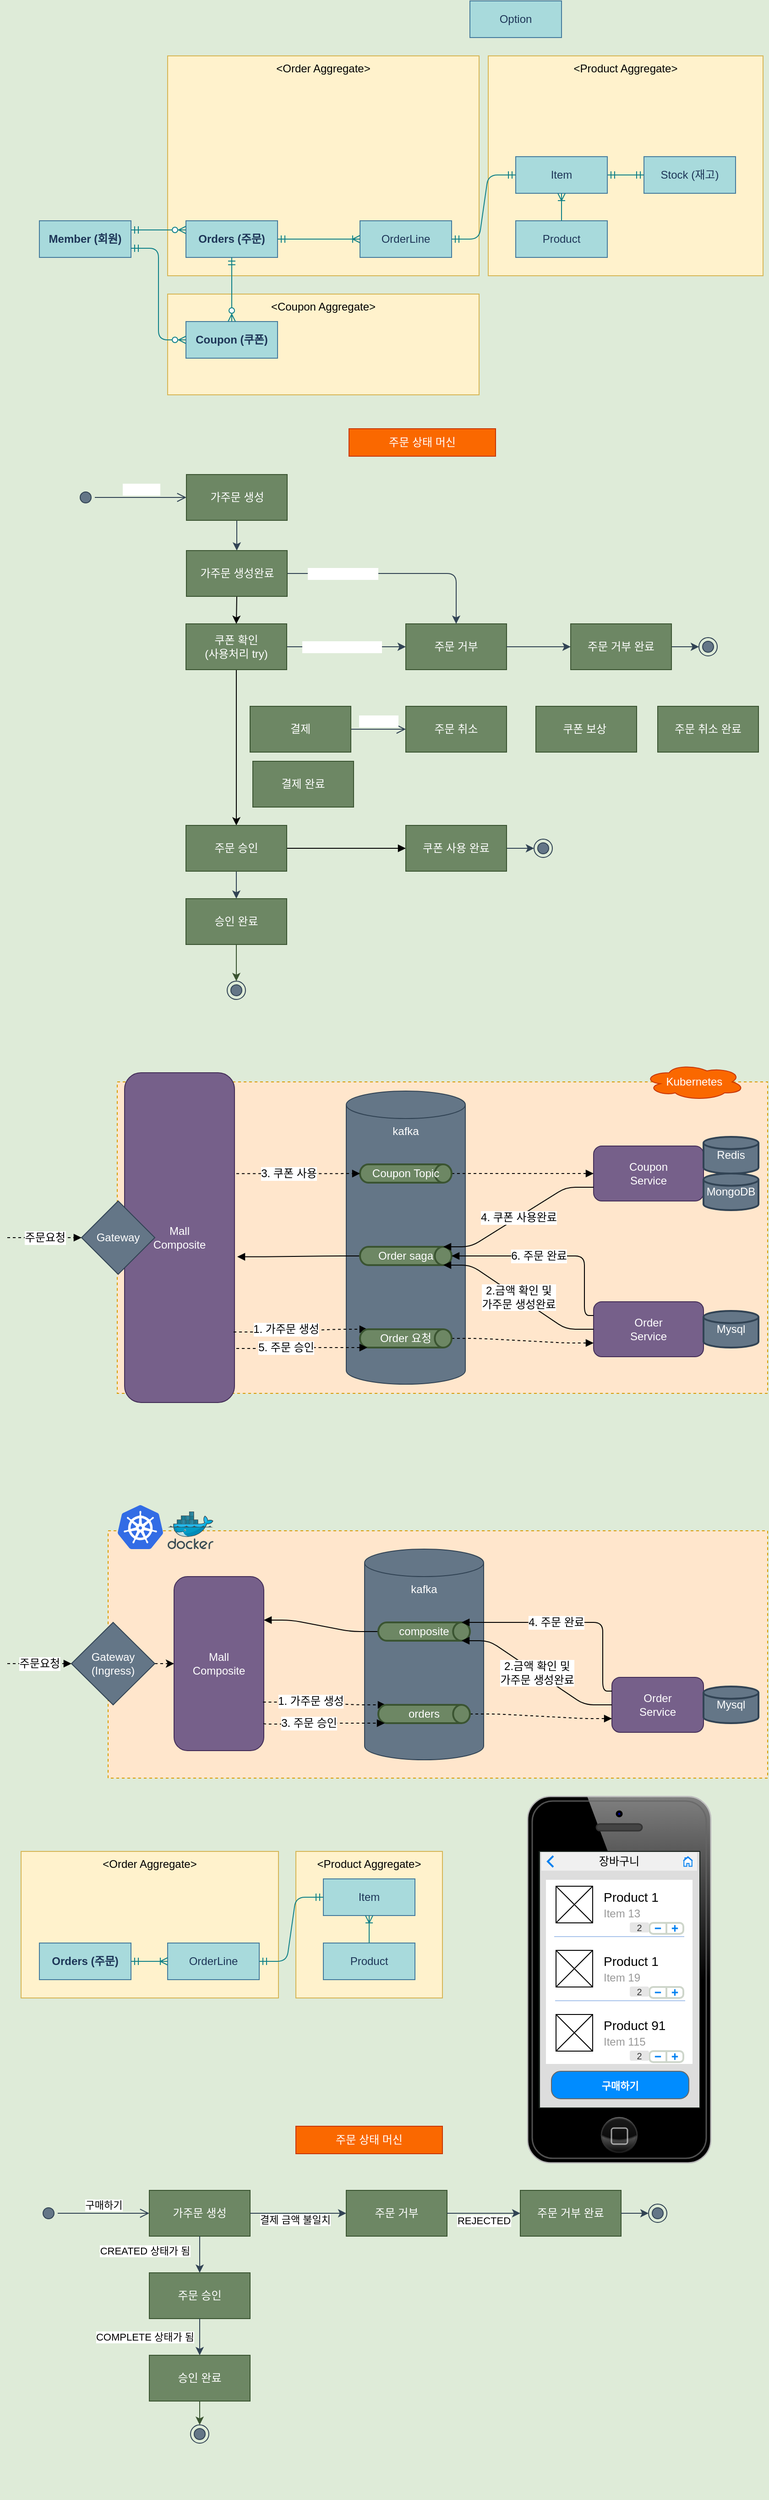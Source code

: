 <mxfile version="13.9.9" type="device"><diagram id="R2lEEEUBdFMjLlhIrx00" name="Page-1"><mxGraphModel dx="1086" dy="846" grid="1" gridSize="10" guides="1" tooltips="1" connect="1" arrows="1" fold="1" page="1" pageScale="1" pageWidth="850" pageHeight="1100" background="#DEEBD8" math="0" shadow="0" extFonts="Permanent Marker^https://fonts.googleapis.com/css?family=Permanent+Marker"><root><mxCell id="0"/><mxCell id="1" parent="0"/><mxCell id="4G84bPaqTZ940Zn90It--2" value="&lt;font color=&quot;#000000&quot;&gt;&amp;lt;Product Aggregate&amp;gt;&lt;/font&gt;" style="rounded=0;whiteSpace=wrap;html=1;startSize=30;strokeColor=#d6b656;fillColor=#fff2cc;fontSize=12;verticalAlign=top;" parent="1" vertex="1"><mxGeometry x="535" y="110" width="300" height="240" as="geometry"/></mxCell><mxCell id="tFD-kRiibaUYKp0dcWuT-1" value="&lt;font color=&quot;#000000&quot;&gt;&amp;lt;Coupon Aggregate&amp;gt;&lt;/font&gt;" style="rounded=0;whiteSpace=wrap;html=1;startSize=30;strokeColor=#d6b656;fillColor=#fff2cc;fontSize=12;verticalAlign=top;" parent="1" vertex="1"><mxGeometry x="185" y="370" width="340" height="110" as="geometry"/></mxCell><mxCell id="hkUC5d2hlP7rf3umbqAU-45" value="&lt;font color=&quot;#000000&quot;&gt;&amp;lt;Order Aggregate&amp;gt;&lt;/font&gt;" style="rounded=0;whiteSpace=wrap;html=1;startSize=30;strokeColor=#d6b656;fillColor=#fff2cc;fontSize=12;verticalAlign=top;" parent="1" vertex="1"><mxGeometry x="185" y="110" width="340" height="240" as="geometry"/></mxCell><mxCell id="hkUC5d2hlP7rf3umbqAU-1" value="&lt;span&gt;Orders (주문)&lt;/span&gt;" style="whiteSpace=wrap;html=1;align=center;fillColor=#A8DADC;strokeColor=#457B9D;fontColor=#1D3557;fontStyle=1;startSize=30;" parent="1" vertex="1"><mxGeometry x="205" y="290" width="100" height="40" as="geometry"/></mxCell><mxCell id="hkUC5d2hlP7rf3umbqAU-5" value="&lt;span style=&quot;font-weight: 700&quot;&gt;Coupon (쿠폰)&lt;/span&gt;" style="whiteSpace=wrap;html=1;align=center;startSize=30;strokeColor=#457B9D;fillColor=#A8DADC;fontColor=#1D3557;" parent="1" vertex="1"><mxGeometry x="205" y="400" width="100" height="40" as="geometry"/></mxCell><mxCell id="hkUC5d2hlP7rf3umbqAU-6" value="&lt;span style=&quot;font-weight: 700&quot;&gt;Member (회원)&lt;/span&gt;" style="whiteSpace=wrap;html=1;align=center;startSize=30;strokeColor=#457B9D;fillColor=#A8DADC;fontColor=#1D3557;" parent="1" vertex="1"><mxGeometry x="45" y="290" width="100" height="40" as="geometry"/></mxCell><mxCell id="hkUC5d2hlP7rf3umbqAU-8" value="OrderLine" style="whiteSpace=wrap;html=1;align=center;startSize=30;strokeColor=#457B9D;fillColor=#A8DADC;fontColor=#1D3557;" parent="1" vertex="1"><mxGeometry x="395" y="290" width="100" height="40" as="geometry"/></mxCell><mxCell id="hkUC5d2hlP7rf3umbqAU-9" value="Product" style="whiteSpace=wrap;html=1;align=center;startSize=30;strokeColor=#457B9D;fillColor=#A8DADC;fontColor=#1D3557;" parent="1" vertex="1"><mxGeometry x="565" y="290" width="100" height="40" as="geometry"/></mxCell><mxCell id="hkUC5d2hlP7rf3umbqAU-19" value="" style="edgeStyle=entityRelationEdgeStyle;fontSize=12;html=1;endArrow=ERoneToMany;startArrow=ERmandOne;strokeColor=#0e8088;fillColor=#b0e3e6;entryX=0;entryY=0.5;entryDx=0;entryDy=0;exitX=1;exitY=0.5;exitDx=0;exitDy=0;" parent="1" source="hkUC5d2hlP7rf3umbqAU-1" target="hkUC5d2hlP7rf3umbqAU-8" edge="1"><mxGeometry width="100" height="100" relative="1" as="geometry"><mxPoint x="265" y="490" as="sourcePoint"/><mxPoint x="365" y="390" as="targetPoint"/></mxGeometry></mxCell><mxCell id="hkUC5d2hlP7rf3umbqAU-31" value="" style="edgeStyle=entityRelationEdgeStyle;fontSize=12;html=1;endArrow=ERzeroToMany;startArrow=ERmandOne;strokeColor=#0e8088;fillColor=#b0e3e6;exitX=1;exitY=0.75;exitDx=0;exitDy=0;entryX=0;entryY=0.5;entryDx=0;entryDy=0;" parent="1" source="hkUC5d2hlP7rf3umbqAU-6" target="hkUC5d2hlP7rf3umbqAU-5" edge="1"><mxGeometry width="100" height="100" relative="1" as="geometry"><mxPoint x="105" y="560" as="sourcePoint"/><mxPoint x="205" y="460" as="targetPoint"/></mxGeometry></mxCell><mxCell id="hkUC5d2hlP7rf3umbqAU-32" value="" style="edgeStyle=entityRelationEdgeStyle;fontSize=12;html=1;endArrow=ERzeroToMany;startArrow=ERmandOne;strokeColor=#0e8088;fillColor=#b0e3e6;exitX=1;exitY=0.25;exitDx=0;exitDy=0;entryX=0;entryY=0.25;entryDx=0;entryDy=0;" parent="1" source="hkUC5d2hlP7rf3umbqAU-6" target="hkUC5d2hlP7rf3umbqAU-1" edge="1"><mxGeometry width="100" height="100" relative="1" as="geometry"><mxPoint x="185" y="190" as="sourcePoint"/><mxPoint x="245" y="290" as="targetPoint"/></mxGeometry></mxCell><mxCell id="hkUC5d2hlP7rf3umbqAU-34" value="" style="fontSize=12;html=1;endArrow=ERzeroToMany;startArrow=ERmandOne;strokeColor=#0e8088;fillColor=#b0e3e6;exitX=0.5;exitY=1;exitDx=0;exitDy=0;entryX=0.5;entryY=0;entryDx=0;entryDy=0;" parent="1" source="hkUC5d2hlP7rf3umbqAU-1" target="hkUC5d2hlP7rf3umbqAU-5" edge="1"><mxGeometry width="100" height="100" relative="1" as="geometry"><mxPoint x="175" y="330" as="sourcePoint"/><mxPoint x="235" y="430" as="targetPoint"/></mxGeometry></mxCell><mxCell id="hkUC5d2hlP7rf3umbqAU-43" value="Stock (재고)" style="whiteSpace=wrap;html=1;align=center;startSize=30;strokeColor=#457B9D;fillColor=#A8DADC;fontSize=12;fontColor=#1D3557;" parent="1" vertex="1"><mxGeometry x="705" y="220" width="100" height="40" as="geometry"/></mxCell><mxCell id="hkUC5d2hlP7rf3umbqAU-44" value="" style="edgeStyle=entityRelationEdgeStyle;fontSize=12;html=1;endArrow=ERmandOne;startArrow=ERmandOne;strokeColor=#0e8088;fillColor=#b0e3e6;exitX=1;exitY=0.5;exitDx=0;exitDy=0;entryX=0;entryY=0.5;entryDx=0;entryDy=0;" parent="1" source="4G84bPaqTZ940Zn90It--1" target="hkUC5d2hlP7rf3umbqAU-43" edge="1"><mxGeometry width="100" height="100" relative="1" as="geometry"><mxPoint x="675" y="200" as="sourcePoint"/><mxPoint x="775" y="100" as="targetPoint"/></mxGeometry></mxCell><mxCell id="wsDFVxpAz1Bv9o-ail3V-32" style="edgeStyle=none;orthogonalLoop=1;jettySize=auto;html=1;exitX=0.5;exitY=1;exitDx=0;exitDy=0;entryX=0.5;entryY=0;entryDx=0;entryDy=0;startFill=0;sourcePerimeterSpacing=6;endSize=6;targetPerimeterSpacing=6;strokeColor=#314354;fillColor=#647687;fontColor=#ffffff;" parent="1" source="wsDFVxpAz1Bv9o-ail3V-3" target="wsDFVxpAz1Bv9o-ail3V-30" edge="1"><mxGeometry relative="1" as="geometry"/></mxCell><mxCell id="wsDFVxpAz1Bv9o-ail3V-3" value="가주문 생성" style="rounded=0;whiteSpace=wrap;html=1;fillColor=#6d8764;strokeColor=#3A5431;fontColor=#ffffff;" parent="1" vertex="1"><mxGeometry x="205.5" y="567" width="110" height="50" as="geometry"/></mxCell><mxCell id="wsDFVxpAz1Bv9o-ail3V-18" style="edgeStyle=none;orthogonalLoop=1;jettySize=auto;html=1;exitX=1;exitY=0.5;exitDx=0;exitDy=0;entryX=0;entryY=0.5;entryDx=0;entryDy=0;startArrow=none;startFill=0;sourcePerimeterSpacing=6;endSize=6;targetPerimeterSpacing=6;strokeColor=#314354;fillColor=#647687;fontColor=#ffffff;" parent="1" source="wsDFVxpAz1Bv9o-ail3V-7" target="wsDFVxpAz1Bv9o-ail3V-11" edge="1"><mxGeometry relative="1" as="geometry"/></mxCell><mxCell id="wsDFVxpAz1Bv9o-ail3V-19" value="유효하지 않은 쿠폰" style="edgeLabel;html=1;align=center;verticalAlign=middle;resizable=0;points=[];fontColor=#ffffff;" parent="wsDFVxpAz1Bv9o-ail3V-18" vertex="1" connectable="0"><mxGeometry x="-0.4" relative="1" as="geometry"><mxPoint x="21" as="offset"/></mxGeometry></mxCell><mxCell id="okfDqMbR8feSRCx44dcl-64" style="edgeStyle=orthogonalEdgeStyle;sketch=0;jumpStyle=none;orthogonalLoop=1;jettySize=auto;html=1;exitX=0.5;exitY=1;exitDx=0;exitDy=0;entryX=0.5;entryY=0;entryDx=0;entryDy=0;shadow=0;endArrow=classic;endFill=1;strokeColor=#000000;fillColor=#b0e3e6;fontSize=12;" parent="1" source="wsDFVxpAz1Bv9o-ail3V-7" target="wsDFVxpAz1Bv9o-ail3V-12" edge="1"><mxGeometry relative="1" as="geometry"/></mxCell><mxCell id="wsDFVxpAz1Bv9o-ail3V-7" value="쿠폰 확인&lt;br&gt;(사용처리 try)" style="rounded=0;whiteSpace=wrap;html=1;fillColor=#6d8764;strokeColor=#3A5431;fontColor=#ffffff;" parent="1" vertex="1"><mxGeometry x="205" y="730" width="110" height="50" as="geometry"/></mxCell><mxCell id="wsDFVxpAz1Bv9o-ail3V-8" value="주문 상태 머신" style="text;html=1;strokeColor=#C73500;fillColor=#fa6800;align=center;verticalAlign=middle;whiteSpace=wrap;rounded=0;fontColor=#ffffff;" parent="1" vertex="1"><mxGeometry x="383" y="517" width="160" height="30" as="geometry"/></mxCell><mxCell id="wsDFVxpAz1Bv9o-ail3V-11" value="주문 거부" style="rounded=0;whiteSpace=wrap;html=1;strokeColor=#3A5431;fillColor=#6d8764;fontColor=#ffffff;" parent="1" vertex="1"><mxGeometry x="445" y="730" width="110" height="50" as="geometry"/></mxCell><mxCell id="wsDFVxpAz1Bv9o-ail3V-37" style="edgeStyle=none;orthogonalLoop=1;jettySize=auto;html=1;exitX=0.5;exitY=1;exitDx=0;exitDy=0;entryX=0.5;entryY=0;entryDx=0;entryDy=0;startFill=0;sourcePerimeterSpacing=6;endSize=6;targetPerimeterSpacing=6;strokeColor=#314354;fillColor=#647687;fontColor=#ffffff;" parent="1" source="wsDFVxpAz1Bv9o-ail3V-12" target="wsDFVxpAz1Bv9o-ail3V-13" edge="1"><mxGeometry relative="1" as="geometry"/></mxCell><mxCell id="okfDqMbR8feSRCx44dcl-60" style="edgeStyle=orthogonalEdgeStyle;sketch=0;jumpStyle=none;orthogonalLoop=1;jettySize=auto;html=1;exitX=1;exitY=0.5;exitDx=0;exitDy=0;entryX=0;entryY=0.5;entryDx=0;entryDy=0;shadow=0;endArrow=block;endFill=1;strokeColor=#000000;fillColor=#b0e3e6;fontSize=12;" parent="1" source="wsDFVxpAz1Bv9o-ail3V-12" target="okfDqMbR8feSRCx44dcl-58" edge="1"><mxGeometry relative="1" as="geometry"/></mxCell><mxCell id="wsDFVxpAz1Bv9o-ail3V-12" value="주문 승인" style="rounded=0;whiteSpace=wrap;html=1;strokeColor=#3A5431;fillColor=#6d8764;fontColor=#ffffff;" parent="1" vertex="1"><mxGeometry x="205" y="950" width="110" height="50" as="geometry"/></mxCell><mxCell id="wsDFVxpAz1Bv9o-ail3V-21" style="edgeStyle=none;orthogonalLoop=1;jettySize=auto;html=1;exitX=0.5;exitY=1;exitDx=0;exitDy=0;startArrow=none;startFill=0;sourcePerimeterSpacing=6;endSize=6;targetPerimeterSpacing=6;strokeColor=#3A5431;fillColor=#6d8764;fontColor=#ffffff;" parent="1" source="wsDFVxpAz1Bv9o-ail3V-13" edge="1"><mxGeometry relative="1" as="geometry"><mxPoint x="260" y="1120" as="targetPoint"/></mxGeometry></mxCell><mxCell id="wsDFVxpAz1Bv9o-ail3V-13" value="승인 완료" style="rounded=0;whiteSpace=wrap;html=1;strokeColor=#3A5431;fillColor=#6d8764;fontColor=#ffffff;" parent="1" vertex="1"><mxGeometry x="205" y="1030" width="110" height="50" as="geometry"/></mxCell><mxCell id="wsDFVxpAz1Bv9o-ail3V-28" style="edgeStyle=none;orthogonalLoop=1;jettySize=auto;html=1;exitX=1;exitY=0.5;exitDx=0;exitDy=0;startFill=0;sourcePerimeterSpacing=6;endSize=6;targetPerimeterSpacing=6;strokeColor=#314354;fillColor=#647687;fontColor=#ffffff;" parent="1" source="wsDFVxpAz1Bv9o-ail3V-14" edge="1"><mxGeometry relative="1" as="geometry"><mxPoint x="765" y="755" as="targetPoint"/></mxGeometry></mxCell><mxCell id="wsDFVxpAz1Bv9o-ail3V-14" value="주문 거부 완료" style="rounded=0;whiteSpace=wrap;html=1;strokeColor=#3A5431;fillColor=#6d8764;fontColor=#ffffff;" parent="1" vertex="1"><mxGeometry x="625" y="730" width="110" height="50" as="geometry"/></mxCell><mxCell id="wsDFVxpAz1Bv9o-ail3V-23" value="" style="ellipse;html=1;shape=endState;rounded=0;fillColor=#647687;strokeColor=#314354;fontColor=#ffffff;" parent="1" vertex="1"><mxGeometry x="250" y="1120" width="20" height="20" as="geometry"/></mxCell><mxCell id="wsDFVxpAz1Bv9o-ail3V-24" value="" style="ellipse;html=1;shape=startState;fillColor=#647687;strokeColor=#314354;rounded=0;fontColor=#ffffff;" parent="1" vertex="1"><mxGeometry x="85.5" y="582" width="20" height="20" as="geometry"/></mxCell><mxCell id="wsDFVxpAz1Bv9o-ail3V-25" value="주문하기" style="edgeStyle=orthogonalEdgeStyle;html=1;verticalAlign=bottom;endArrow=open;endSize=8;strokeColor=#314354;fillColor=#647687;fontColor=#ffffff;entryX=0;entryY=0.5;entryDx=0;entryDy=0;exitX=1;exitY=0.5;exitDx=0;exitDy=0;" parent="1" source="wsDFVxpAz1Bv9o-ail3V-24" target="wsDFVxpAz1Bv9o-ail3V-3" edge="1"><mxGeometry relative="1" as="geometry"><mxPoint x="95.5" y="827" as="targetPoint"/><mxPoint x="115.5" y="607" as="sourcePoint"/><mxPoint as="offset"/></mxGeometry></mxCell><mxCell id="wsDFVxpAz1Bv9o-ail3V-29" value="" style="ellipse;html=1;shape=endState;rounded=0;fillColor=#647687;strokeColor=#314354;fontColor=#ffffff;" parent="1" vertex="1"><mxGeometry x="765" y="745" width="20" height="20" as="geometry"/></mxCell><mxCell id="wsDFVxpAz1Bv9o-ail3V-31" value="결제 금액 불일치" style="edgeStyle=none;orthogonalLoop=1;jettySize=auto;html=1;exitX=1;exitY=0.5;exitDx=0;exitDy=0;entryX=0.5;entryY=0;entryDx=0;entryDy=0;startFill=0;sourcePerimeterSpacing=6;endSize=6;targetPerimeterSpacing=6;strokeColor=#314354;fillColor=#647687;fontColor=#ffffff;" parent="1" source="wsDFVxpAz1Bv9o-ail3V-30" target="wsDFVxpAz1Bv9o-ail3V-11" edge="1"><mxGeometry x="-0.5" relative="1" as="geometry"><Array as="points"><mxPoint x="500" y="675"/></Array><mxPoint as="offset"/></mxGeometry></mxCell><mxCell id="okfDqMbR8feSRCx44dcl-65" style="edgeStyle=orthogonalEdgeStyle;sketch=0;jumpStyle=none;orthogonalLoop=1;jettySize=auto;html=1;exitX=0.5;exitY=1;exitDx=0;exitDy=0;entryX=0.5;entryY=0;entryDx=0;entryDy=0;shadow=0;endArrow=classic;endFill=1;strokeColor=#000000;fillColor=#b0e3e6;fontSize=12;" parent="1" source="wsDFVxpAz1Bv9o-ail3V-30" target="wsDFVxpAz1Bv9o-ail3V-7" edge="1"><mxGeometry relative="1" as="geometry"/></mxCell><mxCell id="wsDFVxpAz1Bv9o-ail3V-30" value="&lt;span style=&quot;color: rgb(255 , 255 , 255) ; font-family: &amp;#34;helvetica&amp;#34; ; font-size: 12px ; font-style: normal ; font-weight: 400 ; letter-spacing: normal ; text-align: center ; text-indent: 0px ; text-transform: none ; word-spacing: 0px ; display: inline ; float: none&quot;&gt;가주문 생성완료&lt;br&gt;&lt;/span&gt;" style="rounded=0;whiteSpace=wrap;html=1;strokeColor=#3A5431;fillColor=#6d8764;fontColor=#ffffff;labelBackgroundColor=none;" parent="1" vertex="1"><mxGeometry x="205.5" y="650" width="110" height="50" as="geometry"/></mxCell><mxCell id="okfDqMbR8feSRCx44dcl-51" value="쿠폰 보상&amp;nbsp;" style="rounded=0;whiteSpace=wrap;html=1;fillColor=#6d8764;strokeColor=#3A5431;fontColor=#ffffff;" parent="1" vertex="1"><mxGeometry x="587" y="820" width="110" height="50" as="geometry"/></mxCell><mxCell id="okfDqMbR8feSRCx44dcl-52" style="edgeStyle=none;orthogonalLoop=1;jettySize=auto;html=1;exitX=1;exitY=0.5;exitDx=0;exitDy=0;entryX=0;entryY=0.5;entryDx=0;entryDy=0;startArrow=none;startFill=0;sourcePerimeterSpacing=6;endSize=6;targetPerimeterSpacing=6;strokeColor=#314354;fillColor=#647687;fontColor=#ffffff;" parent="1" source="wsDFVxpAz1Bv9o-ail3V-11" target="wsDFVxpAz1Bv9o-ail3V-14" edge="1"><mxGeometry relative="1" as="geometry"><mxPoint x="555" y="755" as="sourcePoint"/><mxPoint x="715" y="755" as="targetPoint"/></mxGeometry></mxCell><mxCell id="okfDqMbR8feSRCx44dcl-57" style="edgeStyle=none;orthogonalLoop=1;jettySize=auto;html=1;exitX=1;exitY=0.5;exitDx=0;exitDy=0;startFill=0;sourcePerimeterSpacing=6;endSize=6;targetPerimeterSpacing=6;strokeColor=#314354;fillColor=#647687;fontColor=#ffffff;" parent="1" source="okfDqMbR8feSRCx44dcl-58" edge="1"><mxGeometry relative="1" as="geometry"><mxPoint x="585" y="975" as="targetPoint"/></mxGeometry></mxCell><mxCell id="okfDqMbR8feSRCx44dcl-58" value="쿠폰 사용 완료" style="rounded=0;whiteSpace=wrap;html=1;strokeColor=#3A5431;fillColor=#6d8764;fontColor=#ffffff;" parent="1" vertex="1"><mxGeometry x="445" y="950" width="110" height="50" as="geometry"/></mxCell><mxCell id="okfDqMbR8feSRCx44dcl-59" value="" style="ellipse;html=1;shape=endState;rounded=0;fillColor=#647687;strokeColor=#314354;fontColor=#ffffff;" parent="1" vertex="1"><mxGeometry x="585" y="965" width="20" height="20" as="geometry"/></mxCell><mxCell id="okfDqMbR8feSRCx44dcl-66" value="주문 취소" style="rounded=0;whiteSpace=wrap;html=1;fillColor=#6d8764;strokeColor=#3A5431;fontColor=#ffffff;" parent="1" vertex="1"><mxGeometry x="445" y="820" width="110" height="50" as="geometry"/></mxCell><mxCell id="okfDqMbR8feSRCx44dcl-68" value="결제 실패" style="edgeStyle=orthogonalEdgeStyle;html=1;verticalAlign=bottom;endArrow=open;endSize=8;strokeColor=#314354;fillColor=#647687;fontColor=#ffffff;entryX=0;entryY=0.5;entryDx=0;entryDy=0;exitX=1;exitY=0.5;exitDx=0;exitDy=0;" parent="1" source="okfDqMbR8feSRCx44dcl-70" target="okfDqMbR8feSRCx44dcl-66" edge="1"><mxGeometry relative="1" as="geometry"><mxPoint x="335" y="1080" as="targetPoint"/><mxPoint x="345" y="845" as="sourcePoint"/><mxPoint as="offset"/></mxGeometry></mxCell><mxCell id="okfDqMbR8feSRCx44dcl-70" value="결제" style="rounded=0;whiteSpace=wrap;html=1;fillColor=#6d8764;strokeColor=#3A5431;fontColor=#ffffff;" parent="1" vertex="1"><mxGeometry x="275" y="820" width="110" height="50" as="geometry"/></mxCell><mxCell id="okfDqMbR8feSRCx44dcl-71" value="주문 취소 완료" style="rounded=0;whiteSpace=wrap;html=1;fillColor=#6d8764;strokeColor=#3A5431;fontColor=#ffffff;" parent="1" vertex="1"><mxGeometry x="720" y="820" width="110" height="50" as="geometry"/></mxCell><mxCell id="okfDqMbR8feSRCx44dcl-72" value="결제 완료" style="rounded=0;whiteSpace=wrap;html=1;fillColor=#6d8764;strokeColor=#3A5431;fontColor=#ffffff;" parent="1" vertex="1"><mxGeometry x="278" y="880" width="110" height="50" as="geometry"/></mxCell><mxCell id="US65LDiMQTiyBwi-c0KH-1" value="" style="rounded=0;whiteSpace=wrap;html=1;startSize=30;strokeColor=#d79b00;fillColor=#ffe6cc;fontSize=12;verticalAlign=top;dashed=1;" parent="1" vertex="1"><mxGeometry x="130" y="1230" width="710" height="340" as="geometry"/></mxCell><mxCell id="US65LDiMQTiyBwi-c0KH-2" value="Order&lt;br&gt;Service" style="rounded=1;whiteSpace=wrap;html=1;startSize=30;strokeColor=#432D57;fillColor=#76608a;fontSize=12;fontColor=#ffffff;" parent="1" vertex="1"><mxGeometry x="650" y="1470" width="120" height="60" as="geometry"/></mxCell><mxCell id="US65LDiMQTiyBwi-c0KH-3" value="Coupon&lt;br&gt;Service" style="rounded=1;whiteSpace=wrap;html=1;startSize=30;strokeColor=#432D57;fillColor=#76608a;fontSize=12;fontColor=#ffffff;" parent="1" vertex="1"><mxGeometry x="650" y="1300" width="120" height="60" as="geometry"/></mxCell><mxCell id="US65LDiMQTiyBwi-c0KH-4" value="Redis" style="strokeWidth=2;html=1;shape=mxgraph.flowchart.database;whiteSpace=wrap;startSize=30;fillColor=#647687;fontSize=12;fontColor=#ffffff;strokeColor=#314354;" parent="1" vertex="1"><mxGeometry x="770" y="1290" width="60" height="40" as="geometry"/></mxCell><mxCell id="US65LDiMQTiyBwi-c0KH-5" value="Mysql" style="strokeWidth=2;html=1;shape=mxgraph.flowchart.database;whiteSpace=wrap;startSize=30;fillColor=#647687;fontSize=12;fontColor=#ffffff;strokeColor=#314354;" parent="1" vertex="1"><mxGeometry x="770" y="1480" width="60" height="40" as="geometry"/></mxCell><mxCell id="US65LDiMQTiyBwi-c0KH-6" value="MongoDB" style="strokeWidth=2;html=1;shape=mxgraph.flowchart.database;whiteSpace=wrap;startSize=30;fillColor=#647687;fontSize=12;fontColor=#ffffff;strokeColor=#314354;" parent="1" vertex="1"><mxGeometry x="770" y="1330" width="60" height="40" as="geometry"/></mxCell><mxCell id="US65LDiMQTiyBwi-c0KH-7" value="Mall&lt;br&gt;Composite" style="rounded=1;whiteSpace=wrap;html=1;startSize=30;strokeColor=#432D57;fillColor=#76608a;fontSize=12;fontColor=#ffffff;" parent="1" vertex="1"><mxGeometry x="138" y="1220" width="120" height="360" as="geometry"/></mxCell><mxCell id="US65LDiMQTiyBwi-c0KH-8" value="Gateway" style="rhombus;whiteSpace=wrap;html=1;startSize=30;strokeColor=#314354;fillColor=#647687;fontSize=12;fontColor=#ffffff;" parent="1" vertex="1"><mxGeometry x="91" y="1360" width="80" height="80" as="geometry"/></mxCell><mxCell id="US65LDiMQTiyBwi-c0KH-10" value="kafka" style="shape=cylinder3;whiteSpace=wrap;html=1;boundedLbl=1;backgroundOutline=1;size=15;verticalAlign=top;fillColor=#647687;strokeColor=#314354;fontColor=#ffffff;" parent="1" vertex="1"><mxGeometry x="380" y="1240" width="130" height="320" as="geometry"/></mxCell><mxCell id="US65LDiMQTiyBwi-c0KH-11" value="주문요청" style="edgeStyle=entityRelationEdgeStyle;orthogonalLoop=1;jettySize=auto;html=1;entryX=0;entryY=0.5;entryDx=0;entryDy=0;endArrow=block;endFill=1;fillColor=#b0e3e6;fontSize=12;strokeColor=#000000;dashed=1;" parent="1" target="US65LDiMQTiyBwi-c0KH-8" edge="1"><mxGeometry relative="1" as="geometry"><mxPoint x="10" y="1400" as="sourcePoint"/><mxPoint x="70" y="1390" as="targetPoint"/></mxGeometry></mxCell><mxCell id="US65LDiMQTiyBwi-c0KH-12" style="edgeStyle=entityRelationEdgeStyle;orthogonalLoop=1;jettySize=auto;html=1;exitX=0;exitY=0.5;exitDx=0;exitDy=0;exitPerimeter=0;endArrow=block;endFill=1;strokeColor=#000000;fillColor=#b0e3e6;fontSize=12;entryX=1.025;entryY=0.558;entryDx=0;entryDy=0;entryPerimeter=0;" parent="1" source="US65LDiMQTiyBwi-c0KH-14" target="US65LDiMQTiyBwi-c0KH-7" edge="1"><mxGeometry relative="1" as="geometry"><mxPoint x="269" y="1366" as="targetPoint"/></mxGeometry></mxCell><mxCell id="US65LDiMQTiyBwi-c0KH-13" style="edgeStyle=entityRelationEdgeStyle;orthogonalLoop=1;jettySize=auto;html=1;exitX=1;exitY=0.5;exitDx=0;exitDy=0;exitPerimeter=0;entryX=0;entryY=0.75;entryDx=0;entryDy=0;dashed=1;endArrow=block;endFill=1;strokeColor=#000000;fillColor=#b0e3e6;fontSize=12;" parent="1" source="US65LDiMQTiyBwi-c0KH-21" target="US65LDiMQTiyBwi-c0KH-2" edge="1"><mxGeometry relative="1" as="geometry"/></mxCell><mxCell id="US65LDiMQTiyBwi-c0KH-14" value="Order saga" style="strokeWidth=2;html=1;shape=mxgraph.flowchart.direct_data;whiteSpace=wrap;startSize=30;fillColor=#6d8764;fontSize=12;strokeColor=#3A5431;fontColor=#ffffff;" parent="1" vertex="1"><mxGeometry x="395" y="1410" width="100" height="20" as="geometry"/></mxCell><mxCell id="US65LDiMQTiyBwi-c0KH-15" style="edgeStyle=entityRelationEdgeStyle;orthogonalLoop=1;jettySize=auto;html=1;exitX=1;exitY=0.5;exitDx=0;exitDy=0;exitPerimeter=0;entryX=0;entryY=0.5;entryDx=0;entryDy=0;dashed=1;endArrow=block;endFill=1;strokeColor=#000000;fillColor=#b0e3e6;fontSize=12;" parent="1" source="US65LDiMQTiyBwi-c0KH-16" target="US65LDiMQTiyBwi-c0KH-3" edge="1"><mxGeometry relative="1" as="geometry"/></mxCell><mxCell id="US65LDiMQTiyBwi-c0KH-16" value="Coupon Topic" style="strokeWidth=2;html=1;shape=mxgraph.flowchart.direct_data;whiteSpace=wrap;startSize=30;fillColor=#6d8764;fontSize=12;strokeColor=#3A5431;fontColor=#ffffff;" parent="1" vertex="1"><mxGeometry x="395" y="1320" width="100" height="20" as="geometry"/></mxCell><mxCell id="US65LDiMQTiyBwi-c0KH-18" value="4. 쿠폰 사용완료" style="edgeStyle=entityRelationEdgeStyle;orthogonalLoop=1;jettySize=auto;html=1;exitX=0;exitY=0.75;exitDx=0;exitDy=0;entryX=0.91;entryY=0;entryDx=0;entryDy=0;entryPerimeter=0;endArrow=block;endFill=1;strokeColor=#000000;fillColor=#b0e3e6;fontSize=12;" parent="1" source="US65LDiMQTiyBwi-c0KH-3" target="US65LDiMQTiyBwi-c0KH-14" edge="1"><mxGeometry relative="1" as="geometry"/></mxCell><mxCell id="US65LDiMQTiyBwi-c0KH-19" value="1. 가주문 생성" style="edgeStyle=entityRelationEdgeStyle;orthogonalLoop=1;jettySize=auto;html=1;exitX=0.992;exitY=0.786;exitDx=0;exitDy=0;entryX=0.08;entryY=0;entryDx=0;entryDy=0;entryPerimeter=0;endArrow=block;endFill=1;strokeColor=#000000;fillColor=#b0e3e6;fontSize=12;dashed=1;exitPerimeter=0;" parent="1" source="US65LDiMQTiyBwi-c0KH-7" target="US65LDiMQTiyBwi-c0KH-21" edge="1"><mxGeometry x="-0.22" y="2" relative="1" as="geometry"><mxPoint as="offset"/></mxGeometry></mxCell><mxCell id="US65LDiMQTiyBwi-c0KH-20" value="2.금액 확인 및&lt;br&gt;가주문 생성완료" style="edgeStyle=entityRelationEdgeStyle;orthogonalLoop=1;jettySize=auto;html=1;exitX=0;exitY=0.5;exitDx=0;exitDy=0;entryX=0.91;entryY=1;entryDx=0;entryDy=0;entryPerimeter=0;endArrow=block;endFill=1;strokeColor=#000000;fillColor=#b0e3e6;fontSize=12;" parent="1" source="US65LDiMQTiyBwi-c0KH-2" target="US65LDiMQTiyBwi-c0KH-14" edge="1"><mxGeometry relative="1" as="geometry"/></mxCell><mxCell id="US65LDiMQTiyBwi-c0KH-21" value="Order 요청" style="strokeWidth=2;html=1;shape=mxgraph.flowchart.direct_data;whiteSpace=wrap;startSize=30;fillColor=#6d8764;fontSize=12;strokeColor=#3A5431;fontColor=#ffffff;" parent="1" vertex="1"><mxGeometry x="395" y="1500" width="100" height="20" as="geometry"/></mxCell><mxCell id="US65LDiMQTiyBwi-c0KH-22" value="5. 주문 승인" style="edgeStyle=orthogonalEdgeStyle;sketch=0;jumpStyle=none;orthogonalLoop=1;jettySize=auto;html=1;exitX=1.017;exitY=0.836;exitDx=0;exitDy=0;entryX=0.08;entryY=1;entryDx=0;entryDy=0;entryPerimeter=0;shadow=0;dashed=1;endArrow=block;endFill=1;strokeColor=#000000;fillColor=#b0e3e6;fontSize=12;exitPerimeter=0;" parent="1" source="US65LDiMQTiyBwi-c0KH-7" target="US65LDiMQTiyBwi-c0KH-21" edge="1"><mxGeometry x="-0.254" y="1" relative="1" as="geometry"><Array as="points"><mxPoint x="332" y="1521"/><mxPoint x="332" y="1520"/></Array><mxPoint as="offset"/></mxGeometry></mxCell><mxCell id="US65LDiMQTiyBwi-c0KH-23" value="6. 주문 완료" style="edgeStyle=orthogonalEdgeStyle;sketch=0;jumpStyle=none;orthogonalLoop=1;jettySize=auto;html=1;exitX=0;exitY=0.25;exitDx=0;exitDy=0;entryX=1;entryY=0.5;entryDx=0;entryDy=0;entryPerimeter=0;shadow=0;endArrow=block;endFill=1;strokeColor=#000000;fillColor=#b0e3e6;fontSize=12;" parent="1" source="US65LDiMQTiyBwi-c0KH-2" target="US65LDiMQTiyBwi-c0KH-14" edge="1"><mxGeometry x="0.136" relative="1" as="geometry"><Array as="points"><mxPoint x="640" y="1485"/><mxPoint x="640" y="1420"/></Array><mxPoint as="offset"/></mxGeometry></mxCell><mxCell id="US65LDiMQTiyBwi-c0KH-24" value="3. 쿠폰 사용" style="edgeStyle=orthogonalEdgeStyle;sketch=0;jumpStyle=none;orthogonalLoop=1;jettySize=auto;html=1;exitX=1.017;exitY=0.306;exitDx=0;exitDy=0;entryX=0;entryY=0.5;entryDx=0;entryDy=0;entryPerimeter=0;shadow=0;endArrow=block;endFill=1;strokeColor=#000000;fillColor=#b0e3e6;fontSize=12;exitPerimeter=0;dashed=1;" parent="1" source="US65LDiMQTiyBwi-c0KH-7" target="US65LDiMQTiyBwi-c0KH-16" edge="1"><mxGeometry x="-0.161" relative="1" as="geometry"><Array as="points"><mxPoint x="330" y="1330"/><mxPoint x="330" y="1330"/></Array><mxPoint as="offset"/></mxGeometry></mxCell><mxCell id="4G84bPaqTZ940Zn90It--1" value="Item" style="whiteSpace=wrap;html=1;align=center;startSize=30;strokeColor=#457B9D;fillColor=#A8DADC;fontColor=#1D3557;" parent="1" vertex="1"><mxGeometry x="565" y="220" width="100" height="40" as="geometry"/></mxCell><mxCell id="4G84bPaqTZ940Zn90It--6" value="" style="fontSize=12;html=1;endArrow=ERoneToMany;strokeColor=#0e8088;fillColor=#b0e3e6;entryX=0.5;entryY=1;entryDx=0;entryDy=0;exitX=0.5;exitY=0;exitDx=0;exitDy=0;" parent="1" source="hkUC5d2hlP7rf3umbqAU-9" target="4G84bPaqTZ940Zn90It--1" edge="1"><mxGeometry width="100" height="100" relative="1" as="geometry"><mxPoint x="575" y="320" as="sourcePoint"/><mxPoint x="505" y="320" as="targetPoint"/></mxGeometry></mxCell><mxCell id="4G84bPaqTZ940Zn90It--7" value="Option" style="whiteSpace=wrap;html=1;align=center;startSize=30;strokeColor=#457B9D;fillColor=#A8DADC;fontColor=#1D3557;" parent="1" vertex="1"><mxGeometry x="515" y="50" width="100" height="40" as="geometry"/></mxCell><mxCell id="4G84bPaqTZ940Zn90It--11" value="" style="edgeStyle=entityRelationEdgeStyle;fontSize=12;html=1;endArrow=ERmandOne;startArrow=ERmandOne;strokeColor=#0e8088;fillColor=#b0e3e6;exitX=1;exitY=0.5;exitDx=0;exitDy=0;entryX=0;entryY=0.5;entryDx=0;entryDy=0;" parent="1" source="hkUC5d2hlP7rf3umbqAU-8" target="4G84bPaqTZ940Zn90It--1" edge="1"><mxGeometry width="100" height="100" relative="1" as="geometry"><mxPoint x="675" y="250" as="sourcePoint"/><mxPoint x="715" y="250" as="targetPoint"/></mxGeometry></mxCell><mxCell id="UZN2MxcEZJcVivsiBU1y-1" value="" style="rounded=0;whiteSpace=wrap;html=1;startSize=30;strokeColor=#d79b00;fillColor=#ffe6cc;fontSize=12;verticalAlign=top;dashed=1;" parent="1" vertex="1"><mxGeometry x="120" y="1720" width="720" height="270" as="geometry"/></mxCell><mxCell id="UZN2MxcEZJcVivsiBU1y-2" value="Order&lt;br&gt;Service" style="rounded=1;whiteSpace=wrap;html=1;startSize=30;strokeColor=#432D57;fillColor=#76608a;fontSize=12;fontColor=#ffffff;" parent="1" vertex="1"><mxGeometry x="670" y="1880" width="100" height="60" as="geometry"/></mxCell><mxCell id="UZN2MxcEZJcVivsiBU1y-5" value="Mysql" style="strokeWidth=2;html=1;shape=mxgraph.flowchart.database;whiteSpace=wrap;startSize=30;fillColor=#647687;fontSize=12;fontColor=#ffffff;strokeColor=#314354;" parent="1" vertex="1"><mxGeometry x="770" y="1890" width="60" height="40" as="geometry"/></mxCell><mxCell id="UZN2MxcEZJcVivsiBU1y-7" value="Mall&lt;br&gt;Composite" style="rounded=1;whiteSpace=wrap;html=1;startSize=30;strokeColor=#432D57;fillColor=#76608a;fontSize=12;fontColor=#ffffff;" parent="1" vertex="1"><mxGeometry x="192" y="1770" width="98" height="190" as="geometry"/></mxCell><mxCell id="UZN2MxcEZJcVivsiBU1y-75" style="edgeStyle=orthogonalEdgeStyle;rounded=0;orthogonalLoop=1;jettySize=auto;html=1;exitX=1;exitY=0.5;exitDx=0;exitDy=0;entryX=0;entryY=0.5;entryDx=0;entryDy=0;strokeColor=#000000;dashed=1;" parent="1" source="UZN2MxcEZJcVivsiBU1y-8" target="UZN2MxcEZJcVivsiBU1y-7" edge="1"><mxGeometry relative="1" as="geometry"/></mxCell><mxCell id="UZN2MxcEZJcVivsiBU1y-8" value="Gateway&lt;br&gt;(Ingress)" style="rhombus;whiteSpace=wrap;html=1;startSize=30;strokeColor=#314354;fillColor=#647687;fontSize=12;fontColor=#ffffff;" parent="1" vertex="1"><mxGeometry x="80" y="1820" width="91" height="90" as="geometry"/></mxCell><mxCell id="UZN2MxcEZJcVivsiBU1y-10" value="kafka" style="shape=cylinder3;whiteSpace=wrap;html=1;boundedLbl=1;backgroundOutline=1;size=15;verticalAlign=top;fillColor=#647687;strokeColor=#314354;fontColor=#ffffff;" parent="1" vertex="1"><mxGeometry x="400" y="1740" width="130" height="230" as="geometry"/></mxCell><mxCell id="UZN2MxcEZJcVivsiBU1y-11" value="주문요청" style="edgeStyle=entityRelationEdgeStyle;orthogonalLoop=1;jettySize=auto;html=1;entryX=0;entryY=0.5;entryDx=0;entryDy=0;endArrow=block;endFill=1;fillColor=#b0e3e6;fontSize=12;strokeColor=#000000;dashed=1;" parent="1" target="UZN2MxcEZJcVivsiBU1y-8" edge="1"><mxGeometry relative="1" as="geometry"><mxPoint x="10" y="1865" as="sourcePoint"/><mxPoint x="70" y="1855" as="targetPoint"/></mxGeometry></mxCell><mxCell id="UZN2MxcEZJcVivsiBU1y-12" style="edgeStyle=entityRelationEdgeStyle;orthogonalLoop=1;jettySize=auto;html=1;exitX=0;exitY=0.5;exitDx=0;exitDy=0;exitPerimeter=0;endArrow=block;endFill=1;strokeColor=#000000;fillColor=#b0e3e6;fontSize=12;entryX=1;entryY=0.25;entryDx=0;entryDy=0;" parent="1" source="UZN2MxcEZJcVivsiBU1y-14" target="UZN2MxcEZJcVivsiBU1y-7" edge="1"><mxGeometry relative="1" as="geometry"><mxPoint x="289" y="1776" as="targetPoint"/></mxGeometry></mxCell><mxCell id="UZN2MxcEZJcVivsiBU1y-13" style="edgeStyle=entityRelationEdgeStyle;orthogonalLoop=1;jettySize=auto;html=1;exitX=1;exitY=0.5;exitDx=0;exitDy=0;exitPerimeter=0;entryX=0;entryY=0.75;entryDx=0;entryDy=0;dashed=1;endArrow=block;endFill=1;strokeColor=#000000;fillColor=#b0e3e6;fontSize=12;" parent="1" source="UZN2MxcEZJcVivsiBU1y-20" target="UZN2MxcEZJcVivsiBU1y-2" edge="1"><mxGeometry relative="1" as="geometry"/></mxCell><mxCell id="UZN2MxcEZJcVivsiBU1y-14" value="composite" style="strokeWidth=2;html=1;shape=mxgraph.flowchart.direct_data;whiteSpace=wrap;startSize=30;fillColor=#6d8764;fontSize=12;strokeColor=#3A5431;fontColor=#ffffff;" parent="1" vertex="1"><mxGeometry x="415" y="1820" width="100" height="20" as="geometry"/></mxCell><mxCell id="UZN2MxcEZJcVivsiBU1y-18" value="1. 가주문 생성" style="edgeStyle=entityRelationEdgeStyle;orthogonalLoop=1;jettySize=auto;html=1;exitX=0.992;exitY=0.721;exitDx=0;exitDy=0;entryX=0.08;entryY=0;entryDx=0;entryDy=0;entryPerimeter=0;endArrow=block;endFill=1;strokeColor=#000000;fillColor=#b0e3e6;fontSize=12;dashed=1;exitPerimeter=0;" parent="1" source="UZN2MxcEZJcVivsiBU1y-7" target="UZN2MxcEZJcVivsiBU1y-20" edge="1"><mxGeometry x="-0.22" y="2" relative="1" as="geometry"><mxPoint as="offset"/></mxGeometry></mxCell><mxCell id="UZN2MxcEZJcVivsiBU1y-19" value="2.금액 확인 및&lt;br&gt;가주문 생성완료" style="edgeStyle=entityRelationEdgeStyle;orthogonalLoop=1;jettySize=auto;html=1;exitX=0;exitY=0.5;exitDx=0;exitDy=0;entryX=0.91;entryY=1;entryDx=0;entryDy=0;entryPerimeter=0;endArrow=block;endFill=1;strokeColor=#000000;fillColor=#b0e3e6;fontSize=12;" parent="1" source="UZN2MxcEZJcVivsiBU1y-2" target="UZN2MxcEZJcVivsiBU1y-14" edge="1"><mxGeometry relative="1" as="geometry"/></mxCell><mxCell id="UZN2MxcEZJcVivsiBU1y-20" value="orders" style="strokeWidth=2;html=1;shape=mxgraph.flowchart.direct_data;whiteSpace=wrap;startSize=30;fillColor=#6d8764;fontSize=12;strokeColor=#3A5431;fontColor=#ffffff;" parent="1" vertex="1"><mxGeometry x="415" y="1910" width="100" height="20" as="geometry"/></mxCell><mxCell id="UZN2MxcEZJcVivsiBU1y-21" value="3. 주문 승인" style="edgeStyle=orthogonalEdgeStyle;sketch=0;jumpStyle=none;orthogonalLoop=1;jettySize=auto;html=1;entryX=0.08;entryY=1;entryDx=0;entryDy=0;entryPerimeter=0;shadow=0;dashed=1;endArrow=block;endFill=1;strokeColor=#000000;fillColor=#b0e3e6;fontSize=12;" parent="1" edge="1"><mxGeometry x="-0.254" y="1" relative="1" as="geometry"><Array as="points"><mxPoint x="351" y="1931"/><mxPoint x="351" y="1930"/></Array><mxPoint as="offset"/><mxPoint x="290" y="1930" as="sourcePoint"/><mxPoint x="422" y="1930" as="targetPoint"/></mxGeometry></mxCell><mxCell id="UZN2MxcEZJcVivsiBU1y-22" value="4. 주문 완료" style="edgeStyle=orthogonalEdgeStyle;sketch=0;jumpStyle=none;orthogonalLoop=1;jettySize=auto;html=1;exitX=0;exitY=0.25;exitDx=0;exitDy=0;entryX=0.91;entryY=0;entryDx=0;entryDy=0;entryPerimeter=0;shadow=0;endArrow=block;endFill=1;strokeColor=#000000;fillColor=#b0e3e6;fontSize=12;" parent="1" source="UZN2MxcEZJcVivsiBU1y-2" target="UZN2MxcEZJcVivsiBU1y-14" edge="1"><mxGeometry x="0.136" relative="1" as="geometry"><Array as="points"><mxPoint x="660" y="1895"/><mxPoint x="660" y="1820"/></Array><mxPoint as="offset"/></mxGeometry></mxCell><mxCell id="UZN2MxcEZJcVivsiBU1y-25" value="&lt;font color=&quot;#000000&quot;&gt;&amp;lt;Product Aggregate&amp;gt;&lt;/font&gt;" style="rounded=0;whiteSpace=wrap;html=1;startSize=30;strokeColor=#d6b656;fillColor=#fff2cc;fontSize=12;verticalAlign=top;" parent="1" vertex="1"><mxGeometry x="325" y="2070" width="160" height="160" as="geometry"/></mxCell><mxCell id="UZN2MxcEZJcVivsiBU1y-27" value="&lt;font color=&quot;#000000&quot;&gt;&amp;lt;Order Aggregate&amp;gt;&lt;/font&gt;" style="rounded=0;whiteSpace=wrap;html=1;startSize=30;strokeColor=#d6b656;fillColor=#fff2cc;fontSize=12;verticalAlign=top;" parent="1" vertex="1"><mxGeometry x="25" y="2070" width="281" height="160" as="geometry"/></mxCell><mxCell id="UZN2MxcEZJcVivsiBU1y-28" value="&lt;span&gt;Orders (주문)&lt;/span&gt;" style="whiteSpace=wrap;html=1;align=center;fillColor=#A8DADC;strokeColor=#457B9D;fontColor=#1D3557;fontStyle=1;startSize=30;" parent="1" vertex="1"><mxGeometry x="45" y="2170" width="100" height="40" as="geometry"/></mxCell><mxCell id="UZN2MxcEZJcVivsiBU1y-31" value="OrderLine" style="whiteSpace=wrap;html=1;align=center;startSize=30;strokeColor=#457B9D;fillColor=#A8DADC;fontColor=#1D3557;" parent="1" vertex="1"><mxGeometry x="185" y="2170" width="100" height="40" as="geometry"/></mxCell><mxCell id="UZN2MxcEZJcVivsiBU1y-32" value="Product" style="whiteSpace=wrap;html=1;align=center;startSize=30;strokeColor=#457B9D;fillColor=#A8DADC;fontColor=#1D3557;" parent="1" vertex="1"><mxGeometry x="355" y="2170" width="100" height="40" as="geometry"/></mxCell><mxCell id="UZN2MxcEZJcVivsiBU1y-33" value="" style="edgeStyle=entityRelationEdgeStyle;fontSize=12;html=1;endArrow=ERoneToMany;startArrow=ERmandOne;strokeColor=#0e8088;fillColor=#b0e3e6;entryX=0;entryY=0.5;entryDx=0;entryDy=0;exitX=1;exitY=0.5;exitDx=0;exitDy=0;" parent="1" source="UZN2MxcEZJcVivsiBU1y-28" target="UZN2MxcEZJcVivsiBU1y-31" edge="1"><mxGeometry width="100" height="100" relative="1" as="geometry"><mxPoint x="55" y="2370" as="sourcePoint"/><mxPoint x="155" y="2270" as="targetPoint"/></mxGeometry></mxCell><mxCell id="UZN2MxcEZJcVivsiBU1y-46" value="주문 상태 머신" style="text;html=1;strokeColor=#C73500;fillColor=#fa6800;align=center;verticalAlign=middle;whiteSpace=wrap;rounded=0;fontColor=#ffffff;" parent="1" vertex="1"><mxGeometry x="325" y="2370" width="160" height="30" as="geometry"/></mxCell><mxCell id="UZN2MxcEZJcVivsiBU1y-72" value="Item" style="whiteSpace=wrap;html=1;align=center;startSize=30;strokeColor=#457B9D;fillColor=#A8DADC;fontColor=#1D3557;" parent="1" vertex="1"><mxGeometry x="355" y="2100" width="100" height="40" as="geometry"/></mxCell><mxCell id="UZN2MxcEZJcVivsiBU1y-73" value="" style="fontSize=12;html=1;endArrow=ERoneToMany;strokeColor=#0e8088;fillColor=#b0e3e6;entryX=0.5;entryY=1;entryDx=0;entryDy=0;exitX=0.5;exitY=0;exitDx=0;exitDy=0;" parent="1" source="UZN2MxcEZJcVivsiBU1y-32" target="UZN2MxcEZJcVivsiBU1y-72" edge="1"><mxGeometry width="100" height="100" relative="1" as="geometry"><mxPoint x="365" y="2200" as="sourcePoint"/><mxPoint x="295" y="2200" as="targetPoint"/></mxGeometry></mxCell><mxCell id="UZN2MxcEZJcVivsiBU1y-74" value="" style="edgeStyle=entityRelationEdgeStyle;fontSize=12;html=1;endArrow=ERmandOne;startArrow=ERmandOne;strokeColor=#0e8088;fillColor=#b0e3e6;exitX=1;exitY=0.5;exitDx=0;exitDy=0;entryX=0;entryY=0.5;entryDx=0;entryDy=0;" parent="1" source="UZN2MxcEZJcVivsiBU1y-31" target="UZN2MxcEZJcVivsiBU1y-72" edge="1"><mxGeometry width="100" height="100" relative="1" as="geometry"><mxPoint x="465" y="2130" as="sourcePoint"/><mxPoint x="505" y="2130" as="targetPoint"/></mxGeometry></mxCell><mxCell id="UZN2MxcEZJcVivsiBU1y-76" value="Kubernetes" style="ellipse;shape=cloud;whiteSpace=wrap;html=1;startSize=30;strokeColor=#C73500;fillColor=#fa6800;fontSize=12;fontColor=#ffffff;" parent="1" vertex="1"><mxGeometry x="705" y="1210" width="110" height="40" as="geometry"/></mxCell><mxCell id="dCKqslvBMPTmZEevsvyX-4" value="" style="group" parent="1" vertex="1" connectable="0"><mxGeometry x="578" y="2010" width="200" height="440" as="geometry"/></mxCell><mxCell id="dCKqslvBMPTmZEevsvyX-25" value="" style="group" parent="dCKqslvBMPTmZEevsvyX-4" vertex="1" connectable="0"><mxGeometry width="200" height="400" as="geometry"/></mxCell><mxCell id="dCKqslvBMPTmZEevsvyX-2" value="" style="verticalLabelPosition=bottom;verticalAlign=top;html=1;shadow=0;dashed=0;strokeWidth=1;shape=mxgraph.ios.iPhone;bgStyle=bgGreen;fillColor=#aaaaaa;" parent="dCKqslvBMPTmZEevsvyX-25" vertex="1"><mxGeometry width="200" height="400" as="geometry"/></mxCell><mxCell id="dCKqslvBMPTmZEevsvyX-3" value="" style="verticalLabelPosition=bottom;verticalAlign=top;html=1;shadow=0;dashed=0;strokeWidth=1;shape=mxgraph.ios.iBgFlat;strokeColor=#18211b;fillColor=#dddddd;" parent="dCKqslvBMPTmZEevsvyX-25" vertex="1"><mxGeometry x="13" y="60" width="175" height="280" as="geometry"/></mxCell><mxCell id="dCKqslvBMPTmZEevsvyX-6" value="&lt;font style=&quot;font-size: 11px&quot;&gt;구매하기&lt;/font&gt;" style="strokeWidth=1;shadow=0;dashed=0;align=center;html=1;shape=mxgraph.mockup.buttons.button;strokeColor=#666666;fontColor=#ffffff;mainText=;buttonStyle=round;fontSize=17;fontStyle=1;fillColor=#008cff;whiteSpace=wrap;" parent="dCKqslvBMPTmZEevsvyX-25" vertex="1"><mxGeometry x="26" y="300" width="150" height="30" as="geometry"/></mxCell><mxCell id="dCKqslvBMPTmZEevsvyX-7" value="" style="dashed=0;align=center;fontSize=12;shape=rect;fillColor=#ffffff;strokeColor=none;shadow=0;recursiveResize=0;" parent="dCKqslvBMPTmZEevsvyX-25" vertex="1"><mxGeometry x="20" y="91" width="160" height="201" as="geometry"/></mxCell><mxCell id="dCKqslvBMPTmZEevsvyX-8" value="&lt;font color=&quot;#000000&quot;&gt;Product 1&lt;/font&gt;&lt;div&gt;&lt;font style=&quot;font-size: 12px&quot; color=&quot;#999999&quot;&gt;Item 13&lt;/font&gt;&lt;/div&gt;" style="shape=mxgraph.gmdl.image;strokeColor=#000000;fillColor=#ffffff;align=left;labelPosition=right;verticalLabelPosition=middle;verticalAlign=middle;spacingLeft=10;fontSize=14;html=1;" parent="dCKqslvBMPTmZEevsvyX-7" vertex="1"><mxGeometry x="11" y="7" width="40" height="40" as="geometry"/></mxCell><mxCell id="dCKqslvBMPTmZEevsvyX-9" value="&lt;font color=&quot;#000000&quot;&gt;Product 1&lt;/font&gt;&lt;div&gt;&lt;font style=&quot;font-size: 12px&quot; color=&quot;#999999&quot;&gt;Item 19&lt;/font&gt;&lt;/div&gt;" style="shape=mxgraph.gmdl.image;strokeColor=#000000;fillColor=#ffffff;align=left;labelPosition=right;verticalLabelPosition=middle;verticalAlign=middle;spacingLeft=10;fontSize=14;html=1;" parent="dCKqslvBMPTmZEevsvyX-7" vertex="1"><mxGeometry x="11" y="77" width="40" height="40" as="geometry"/></mxCell><mxCell id="dCKqslvBMPTmZEevsvyX-10" value="&lt;font color=&quot;#000000&quot;&gt;Product 91&lt;/font&gt;&lt;div&gt;&lt;font style=&quot;font-size: 12px&quot; color=&quot;#999999&quot;&gt;Item 115&lt;/font&gt;&lt;/div&gt;" style="shape=mxgraph.gmdl.image;strokeColor=#000000;fillColor=#ffffff;align=left;labelPosition=right;verticalLabelPosition=middle;verticalAlign=middle;spacingLeft=10;fontSize=14;html=1;" parent="dCKqslvBMPTmZEevsvyX-7" vertex="1"><mxGeometry x="11" y="147" width="40" height="40" as="geometry"/></mxCell><mxCell id="dCKqslvBMPTmZEevsvyX-22" value="&lt;font color=&quot;#000000&quot;&gt;장바구니&lt;/font&gt;" style="rounded=0;whiteSpace=wrap;html=1;strokeWidth=1;strokeColor=none;fillColor=#F0F0F0;" parent="dCKqslvBMPTmZEevsvyX-7" vertex="1"><mxGeometry x="-5" y="-30" width="170" height="20" as="geometry"/></mxCell><mxCell id="dCKqslvBMPTmZEevsvyX-15" value="" style="html=1;verticalLabelPosition=bottom;labelBackgroundColor=#ffffff;verticalAlign=top;shadow=0;dashed=0;strokeWidth=2;shape=mxgraph.ios7.misc.left;strokeColor=#0080f0;" parent="dCKqslvBMPTmZEevsvyX-7" vertex="1"><mxGeometry x="2" y="-26" width="6" height="12" as="geometry"/></mxCell><mxCell id="dCKqslvBMPTmZEevsvyX-19" value="" style="html=1;verticalLabelPosition=bottom;align=center;labelBackgroundColor=#ffffff;verticalAlign=top;strokeWidth=1;strokeColor=#0080F0;shadow=0;dashed=0;shape=mxgraph.ios7.icons.home;fillColor=#FFFFFF;" parent="dCKqslvBMPTmZEevsvyX-7" vertex="1"><mxGeometry x="150" y="-25.25" width="10" height="10.5" as="geometry"/></mxCell><mxCell id="dCKqslvBMPTmZEevsvyX-23" value="" style="endArrow=none;html=1;strokeColor=#A9C4EB;" parent="dCKqslvBMPTmZEevsvyX-7" edge="1"><mxGeometry width="50" height="50" relative="1" as="geometry"><mxPoint x="9" y="62" as="sourcePoint"/><mxPoint x="151" y="62" as="targetPoint"/></mxGeometry></mxCell><mxCell id="dCKqslvBMPTmZEevsvyX-24" value="" style="endArrow=none;html=1;strokeColor=#A9C4EB;" parent="dCKqslvBMPTmZEevsvyX-7" edge="1"><mxGeometry width="50" height="50" relative="1" as="geometry"><mxPoint x="10" y="132" as="sourcePoint"/><mxPoint x="152" y="132" as="targetPoint"/></mxGeometry></mxCell><mxCell id="dCKqslvBMPTmZEevsvyX-31" value="" style="group" parent="dCKqslvBMPTmZEevsvyX-7" vertex="1" connectable="0"><mxGeometry x="92" y="47" width="58" height="12" as="geometry"/></mxCell><mxCell id="dCKqslvBMPTmZEevsvyX-26" value="" style="html=1;verticalLabelPosition=bottom;labelBackgroundColor=#ffffff;verticalAlign=top;shadow=0;dashed=0;strokeWidth=2;shape=mxgraph.ios7.misc.adjust;gradientColor=none;fillColor=#FFFFFF;strokeColor=#CED6CB;" parent="dCKqslvBMPTmZEevsvyX-31" vertex="1"><mxGeometry x="21" width="37" height="12" as="geometry"/></mxCell><mxCell id="dCKqslvBMPTmZEevsvyX-30" value="2" style="rounded=1;html=1;shadow=0;dashed=0;whiteSpace=wrap;fontSize=10;fillColor=#E6E6E6;align=center;strokeColor=#E6E6E6;fontColor=#333333;" parent="dCKqslvBMPTmZEevsvyX-31" vertex="1"><mxGeometry width="20" height="10" as="geometry"/></mxCell><mxCell id="dCKqslvBMPTmZEevsvyX-32" value="" style="group" parent="dCKqslvBMPTmZEevsvyX-7" vertex="1" connectable="0"><mxGeometry x="92" y="117" width="58" height="12" as="geometry"/></mxCell><mxCell id="dCKqslvBMPTmZEevsvyX-33" value="" style="html=1;verticalLabelPosition=bottom;labelBackgroundColor=#ffffff;verticalAlign=top;shadow=0;dashed=0;strokeWidth=2;shape=mxgraph.ios7.misc.adjust;gradientColor=none;fillColor=#FFFFFF;strokeColor=#CED6CB;" parent="dCKqslvBMPTmZEevsvyX-32" vertex="1"><mxGeometry x="21" width="37" height="12" as="geometry"/></mxCell><mxCell id="dCKqslvBMPTmZEevsvyX-34" value="2" style="rounded=1;html=1;shadow=0;dashed=0;whiteSpace=wrap;fontSize=10;fillColor=#E6E6E6;align=center;strokeColor=#E6E6E6;fontColor=#333333;" parent="dCKqslvBMPTmZEevsvyX-32" vertex="1"><mxGeometry width="20" height="10" as="geometry"/></mxCell><mxCell id="dCKqslvBMPTmZEevsvyX-36" value="" style="group" parent="dCKqslvBMPTmZEevsvyX-7" vertex="1" connectable="0"><mxGeometry x="92" y="187" width="58" height="12" as="geometry"/></mxCell><mxCell id="dCKqslvBMPTmZEevsvyX-37" value="" style="html=1;verticalLabelPosition=bottom;labelBackgroundColor=#ffffff;verticalAlign=top;shadow=0;dashed=0;strokeWidth=2;shape=mxgraph.ios7.misc.adjust;gradientColor=none;fillColor=#FFFFFF;strokeColor=#CED6CB;" parent="dCKqslvBMPTmZEevsvyX-36" vertex="1"><mxGeometry x="21" width="37" height="12" as="geometry"/></mxCell><mxCell id="dCKqslvBMPTmZEevsvyX-38" value="2" style="rounded=1;html=1;shadow=0;dashed=0;whiteSpace=wrap;fontSize=10;fillColor=#E6E6E6;align=center;strokeColor=#E6E6E6;fontColor=#333333;" parent="dCKqslvBMPTmZEevsvyX-36" vertex="1"><mxGeometry width="20" height="10" as="geometry"/></mxCell><mxCell id="dCKqslvBMPTmZEevsvyX-13" value="" style="aspect=fixed;html=1;points=[];align=center;image;fontSize=12;image=img/lib/mscae/Kubernetes.svg;" parent="1" vertex="1"><mxGeometry x="130.25" y="1692" width="50" height="48" as="geometry"/></mxCell><mxCell id="dCKqslvBMPTmZEevsvyX-14" value="" style="aspect=fixed;html=1;points=[];align=center;image;fontSize=12;image=img/lib/mscae/Docker.svg;" parent="1" vertex="1"><mxGeometry x="185" y="1699" width="50" height="41" as="geometry"/></mxCell><mxCell id="dCKqslvBMPTmZEevsvyX-40" value="" style="group" parent="1" vertex="1" connectable="0"><mxGeometry x="45" y="2440" width="647.25" height="337" as="geometry"/></mxCell><mxCell id="UZN2MxcEZJcVivsiBU1y-41" value="가주문 생성" style="rounded=0;whiteSpace=wrap;html=1;fillColor=#6d8764;strokeColor=#3A5431;fontColor=#ffffff;" parent="dCKqslvBMPTmZEevsvyX-40" vertex="1"><mxGeometry x="120" width="110" height="50" as="geometry"/></mxCell><mxCell id="UZN2MxcEZJcVivsiBU1y-47" value="주문 거부" style="rounded=0;whiteSpace=wrap;html=1;strokeColor=#3A5431;fillColor=#6d8764;fontColor=#ffffff;" parent="dCKqslvBMPTmZEevsvyX-40" vertex="1"><mxGeometry x="335" width="110" height="50" as="geometry"/></mxCell><mxCell id="UZN2MxcEZJcVivsiBU1y-50" value="주문 승인" style="rounded=0;whiteSpace=wrap;html=1;strokeColor=#3A5431;fillColor=#6d8764;fontColor=#ffffff;" parent="dCKqslvBMPTmZEevsvyX-40" vertex="1"><mxGeometry x="120" y="90" width="110" height="50" as="geometry"/></mxCell><mxCell id="UZN2MxcEZJcVivsiBU1y-52" value="승인 완료" style="rounded=0;whiteSpace=wrap;html=1;strokeColor=#3A5431;fillColor=#6d8764;fontColor=#ffffff;" parent="dCKqslvBMPTmZEevsvyX-40" vertex="1"><mxGeometry x="120" y="180" width="110" height="50" as="geometry"/></mxCell><mxCell id="UZN2MxcEZJcVivsiBU1y-48" value="COMPLETE 상태가 됨" style="edgeStyle=none;orthogonalLoop=1;jettySize=auto;html=1;exitX=0.5;exitY=1;exitDx=0;exitDy=0;entryX=0.5;entryY=0;entryDx=0;entryDy=0;startFill=0;sourcePerimeterSpacing=6;endSize=6;targetPerimeterSpacing=6;strokeColor=#314354;fillColor=#647687;fontColor=#000000;labelBackgroundColor=#FFFFFF;" parent="dCKqslvBMPTmZEevsvyX-40" source="UZN2MxcEZJcVivsiBU1y-50" target="UZN2MxcEZJcVivsiBU1y-52" edge="1"><mxGeometry y="-60" relative="1" as="geometry"><mxPoint as="offset"/></mxGeometry></mxCell><mxCell id="UZN2MxcEZJcVivsiBU1y-54" value="주문 거부 완료" style="rounded=0;whiteSpace=wrap;html=1;strokeColor=#3A5431;fillColor=#6d8764;fontColor=#ffffff;" parent="dCKqslvBMPTmZEevsvyX-40" vertex="1"><mxGeometry x="525" width="110" height="50" as="geometry"/></mxCell><mxCell id="UZN2MxcEZJcVivsiBU1y-55" value="" style="ellipse;html=1;shape=endState;rounded=0;fillColor=#647687;strokeColor=#314354;fontColor=#ffffff;" parent="dCKqslvBMPTmZEevsvyX-40" vertex="1"><mxGeometry x="165" y="256" width="20" height="20" as="geometry"/></mxCell><mxCell id="UZN2MxcEZJcVivsiBU1y-51" style="edgeStyle=none;orthogonalLoop=1;jettySize=auto;html=1;exitX=0.5;exitY=1;exitDx=0;exitDy=0;startArrow=none;startFill=0;sourcePerimeterSpacing=6;endSize=6;targetPerimeterSpacing=6;strokeColor=#3A5431;fillColor=#6d8764;fontColor=#ffffff;entryX=0.5;entryY=0;entryDx=0;entryDy=0;" parent="dCKqslvBMPTmZEevsvyX-40" source="UZN2MxcEZJcVivsiBU1y-52" target="UZN2MxcEZJcVivsiBU1y-55" edge="1"><mxGeometry relative="1" as="geometry"><mxPoint x="175" y="270" as="targetPoint"/></mxGeometry></mxCell><mxCell id="UZN2MxcEZJcVivsiBU1y-56" value="" style="ellipse;html=1;shape=startState;fillColor=#647687;strokeColor=#314354;rounded=0;fontColor=#ffffff;" parent="dCKqslvBMPTmZEevsvyX-40" vertex="1"><mxGeometry y="15" width="20" height="20" as="geometry"/></mxCell><mxCell id="UZN2MxcEZJcVivsiBU1y-57" value="구매하기" style="edgeStyle=orthogonalEdgeStyle;html=1;verticalAlign=bottom;endArrow=open;endSize=8;strokeColor=#314354;fillColor=#647687;entryX=0;entryY=0.5;entryDx=0;entryDy=0;exitX=1;exitY=0.5;exitDx=0;exitDy=0;fontColor=#000000;labelBackgroundColor=#ffffff;" parent="dCKqslvBMPTmZEevsvyX-40" source="UZN2MxcEZJcVivsiBU1y-56" target="UZN2MxcEZJcVivsiBU1y-41" edge="1"><mxGeometry relative="1" as="geometry"><mxPoint x="10" y="260" as="targetPoint"/><mxPoint x="30" y="40" as="sourcePoint"/><mxPoint as="offset"/></mxGeometry></mxCell><mxCell id="UZN2MxcEZJcVivsiBU1y-58" value="" style="ellipse;html=1;shape=endState;rounded=0;fillColor=#647687;strokeColor=#314354;fontColor=#ffffff;" parent="dCKqslvBMPTmZEevsvyX-40" vertex="1"><mxGeometry x="665" y="15" width="20" height="20" as="geometry"/></mxCell><mxCell id="UZN2MxcEZJcVivsiBU1y-53" style="edgeStyle=none;orthogonalLoop=1;jettySize=auto;html=1;exitX=1;exitY=0.5;exitDx=0;exitDy=0;startFill=0;sourcePerimeterSpacing=6;endSize=6;targetPerimeterSpacing=6;strokeColor=#314354;fillColor=#647687;fontColor=#ffffff;entryX=0;entryY=0.5;entryDx=0;entryDy=0;" parent="dCKqslvBMPTmZEevsvyX-40" source="UZN2MxcEZJcVivsiBU1y-54" target="UZN2MxcEZJcVivsiBU1y-58" edge="1"><mxGeometry relative="1" as="geometry"><mxPoint x="717.25" y="105" as="targetPoint"/></mxGeometry></mxCell><mxCell id="UZN2MxcEZJcVivsiBU1y-59" value="결제 금액 불일치" style="edgeStyle=none;orthogonalLoop=1;jettySize=auto;html=1;exitX=1;exitY=0.5;exitDx=0;exitDy=0;entryX=0;entryY=0.5;entryDx=0;entryDy=0;startFill=0;sourcePerimeterSpacing=6;endSize=6;targetPerimeterSpacing=6;strokeColor=#314354;fillColor=#647687;fontColor=#000000;labelBackgroundColor=#ffffff;jumpSize=6;verticalAlign=top;" parent="dCKqslvBMPTmZEevsvyX-40" source="UZN2MxcEZJcVivsiBU1y-41" target="UZN2MxcEZJcVivsiBU1y-47" edge="1"><mxGeometry x="-0.062" y="6" relative="1" as="geometry"><Array as="points"/><mxPoint as="offset"/><mxPoint x="230" y="106" as="sourcePoint"/><mxPoint x="347.25" y="106" as="targetPoint"/></mxGeometry></mxCell><mxCell id="UZN2MxcEZJcVivsiBU1y-40" value="&lt;font color=&quot;#000000&quot; style=&quot;background-color: rgb(255 , 255 , 255)&quot;&gt;CREATED 상태가 됨&lt;/font&gt;" style="edgeStyle=none;orthogonalLoop=1;jettySize=auto;html=1;exitX=0.5;exitY=1;exitDx=0;exitDy=0;entryX=0.5;entryY=0;entryDx=0;entryDy=0;startFill=0;sourcePerimeterSpacing=6;endSize=6;targetPerimeterSpacing=6;strokeColor=#314354;fillColor=#647687;fontColor=#ffffff;" parent="dCKqslvBMPTmZEevsvyX-40" source="UZN2MxcEZJcVivsiBU1y-41" target="UZN2MxcEZJcVivsiBU1y-50" edge="1"><mxGeometry x="-0.2" y="-60" relative="1" as="geometry"><mxPoint x="175" y="81" as="targetPoint"/><mxPoint as="offset"/></mxGeometry></mxCell><mxCell id="UZN2MxcEZJcVivsiBU1y-63" value="REJECTED" style="edgeStyle=none;orthogonalLoop=1;jettySize=auto;html=1;exitX=1;exitY=0.5;exitDx=0;exitDy=0;entryX=0;entryY=0.5;entryDx=0;entryDy=0;startArrow=none;startFill=0;sourcePerimeterSpacing=6;endSize=6;targetPerimeterSpacing=6;strokeColor=#314354;fillColor=#647687;fontColor=#000000;labelBackgroundColor=#FFFFFF;verticalAlign=top;" parent="dCKqslvBMPTmZEevsvyX-40" source="UZN2MxcEZJcVivsiBU1y-47" target="UZN2MxcEZJcVivsiBU1y-54" edge="1"><mxGeometry y="5" relative="1" as="geometry"><mxPoint x="457.25" y="105" as="sourcePoint"/><mxPoint x="617.25" y="105" as="targetPoint"/><mxPoint as="offset"/></mxGeometry></mxCell></root></mxGraphModel></diagram></mxfile>